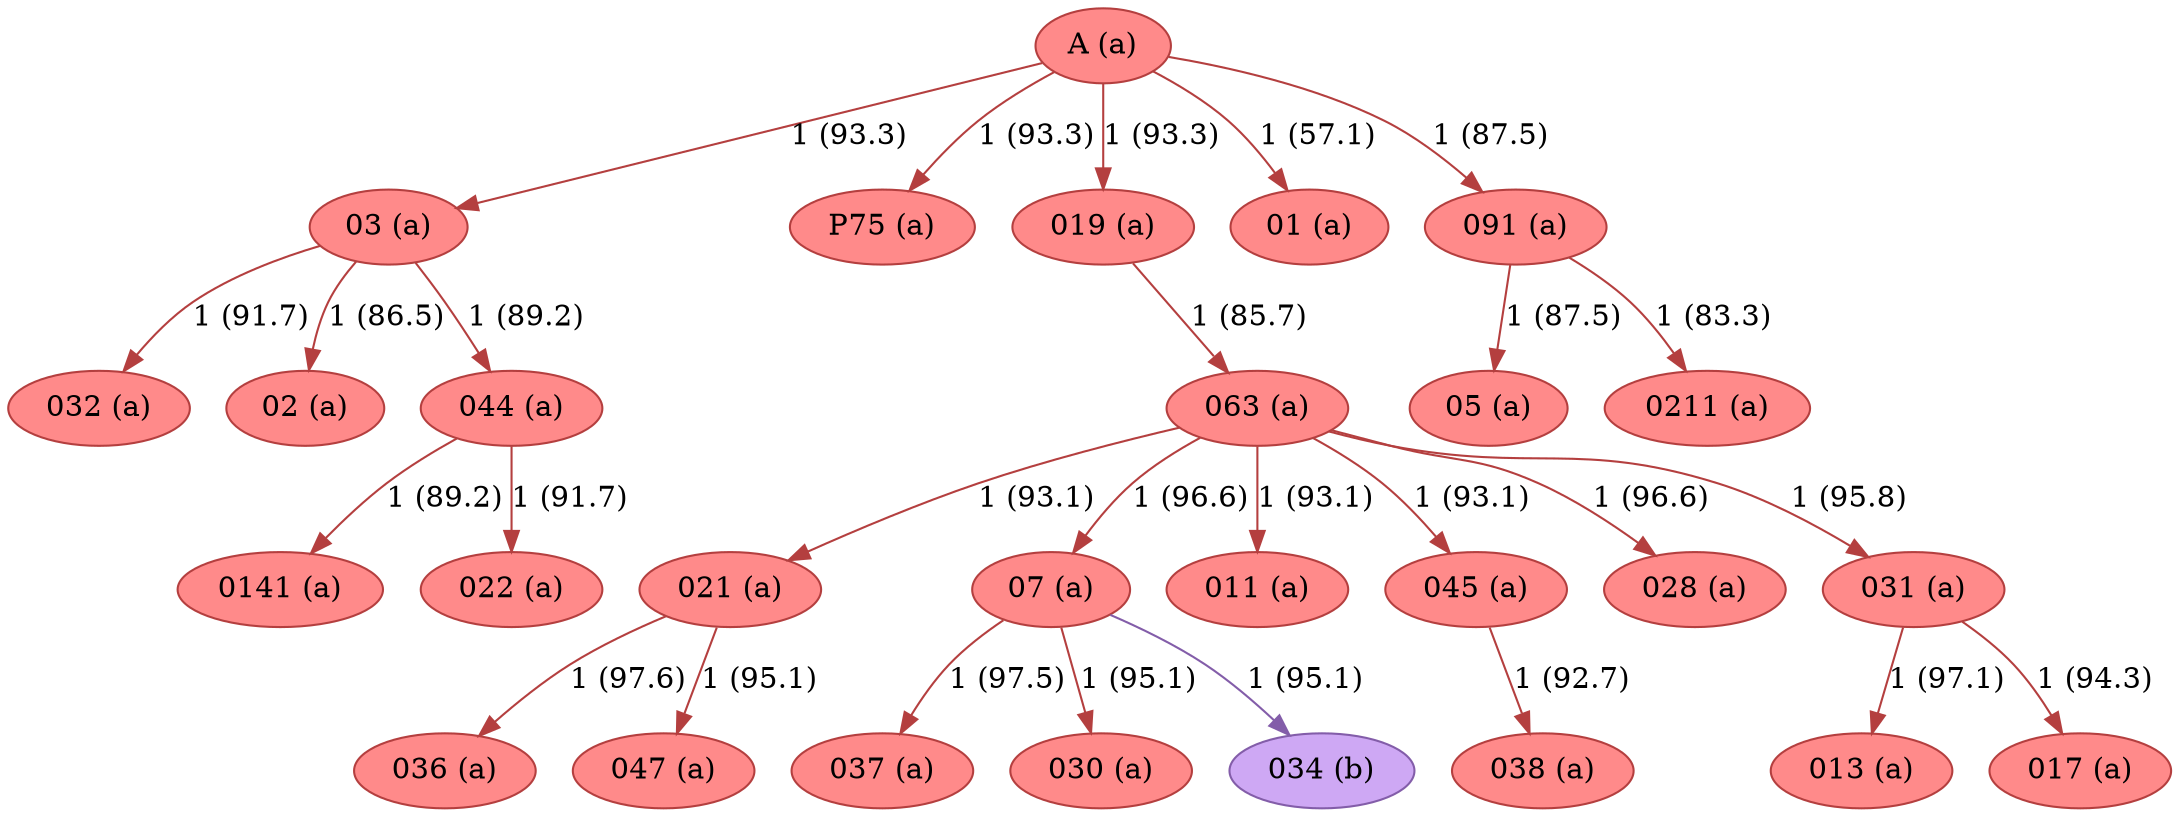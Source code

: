 strict digraph G {
"013 (a)" [fillcolor="#FF8A8A", color="#b43f3f", style=filled];
"017 (a)" [fillcolor="#FF8A8A", color="#b43f3f", style=filled];
"032 (a)" [fillcolor="#FF8A8A", color="#b43f3f", style=filled];
"021 (a)" [fillcolor="#FF8A8A", color="#b43f3f", style=filled];
"037 (a)" [fillcolor="#FF8A8A", color="#b43f3f", style=filled];
"05 (a)" [fillcolor="#FF8A8A", color="#b43f3f", style=filled];
"02 (a)" [fillcolor="#FF8A8A", color="#b43f3f", style=filled];
"036 (a)" [fillcolor="#FF8A8A", color="#b43f3f", style=filled];
"07 (a)" [fillcolor="#FF8A8A", color="#b43f3f", style=filled];
"03 (a)" [fillcolor="#FF8A8A", color="#b43f3f", style=filled];
"P75 (a)" [fillcolor="#FF8A8A", color="#b43f3f", style=filled];
"038 (a)" [fillcolor="#FF8A8A", color="#b43f3f", style=filled];
"A (a)" [fillcolor="#FF8A8A", color="#b43f3f", style=filled];
"019 (a)" [fillcolor="#FF8A8A", color="#b43f3f", style=filled];
"0141 (a)" [fillcolor="#FF8A8A", color="#b43f3f", style=filled];
"0211 (a)" [fillcolor="#FF8A8A", color="#b43f3f", style=filled];
"01 (a)" [fillcolor="#FF8A8A", color="#b43f3f", style=filled];
"091 (a)" [fillcolor="#FF8A8A", color="#b43f3f", style=filled];
"011 (a)" [fillcolor="#FF8A8A", color="#b43f3f", style=filled];
"045 (a)" [fillcolor="#FF8A8A", color="#b43f3f", style=filled];
"030 (a)" [fillcolor="#FF8A8A", color="#b43f3f", style=filled];
"028 (a)" [fillcolor="#FF8A8A", color="#b43f3f", style=filled];
"022 (a)" [fillcolor="#FF8A8A", color="#b43f3f", style=filled];
"047 (a)" [fillcolor="#FF8A8A", color="#b43f3f", style=filled];
"044 (a)" [fillcolor="#FF8A8A", color="#b43f3f", style=filled];
"063 (a)" [fillcolor="#FF8A8A", color="#b43f3f", style=filled];
"031 (a)" [fillcolor="#FF8A8A", color="#b43f3f", style=filled];
"034 (b)" [fillcolor="#CEA8F4", color="#835da9", style=filled];
"021 (a)" -> "036 (a)"  [color="#b43f3f", label="1 (97.6)"];
"021 (a)" -> "047 (a)"  [color="#b43f3f", label="1 (95.1)"];
"07 (a)" -> "030 (a)"  [color="#b43f3f", label="1 (95.1)"];
"07 (a)" -> "037 (a)"  [color="#b43f3f", label="1 (97.5)"];
"07 (a)" -> "034 (b)"  [color="#835da9", label="1 (95.1)"];
"03 (a)" -> "044 (a)"  [color="#b43f3f", label="1 (89.2)"];
"03 (a)" -> "032 (a)"  [color="#b43f3f", label="1 (91.7)"];
"03 (a)" -> "02 (a)"  [color="#b43f3f", label="1 (86.5)"];
"A (a)" -> "03 (a)"  [color="#b43f3f", label="1 (93.3)"];
"A (a)" -> "01 (a)"  [color="#b43f3f", label="1 (57.1)"];
"A (a)" -> "P75 (a)"  [color="#b43f3f", label="1 (93.3)"];
"A (a)" -> "019 (a)"  [color="#b43f3f", label="1 (93.3)"];
"A (a)" -> "091 (a)"  [color="#b43f3f", label="1 (87.5)"];
"019 (a)" -> "063 (a)"  [color="#b43f3f", label="1 (85.7)"];
"091 (a)" -> "0211 (a)"  [color="#b43f3f", label="1 (83.3)"];
"091 (a)" -> "05 (a)"  [color="#b43f3f", label="1 (87.5)"];
"045 (a)" -> "038 (a)"  [color="#b43f3f", label="1 (92.7)"];
"044 (a)" -> "022 (a)"  [color="#b43f3f", label="1 (91.7)"];
"044 (a)" -> "0141 (a)"  [color="#b43f3f", label="1 (89.2)"];
"063 (a)" -> "045 (a)"  [color="#b43f3f", label="1 (93.1)"];
"063 (a)" -> "028 (a)"  [color="#b43f3f", label="1 (96.6)"];
"063 (a)" -> "011 (a)"  [color="#b43f3f", label="1 (93.1)"];
"063 (a)" -> "07 (a)"  [color="#b43f3f", label="1 (96.6)"];
"063 (a)" -> "021 (a)"  [color="#b43f3f", label="1 (93.1)"];
"063 (a)" -> "031 (a)"  [color="#b43f3f", label="1 (95.8)"];
"031 (a)" -> "013 (a)"  [color="#b43f3f", label="1 (97.1)"];
"031 (a)" -> "017 (a)"  [color="#b43f3f", label="1 (94.3)"];
}
